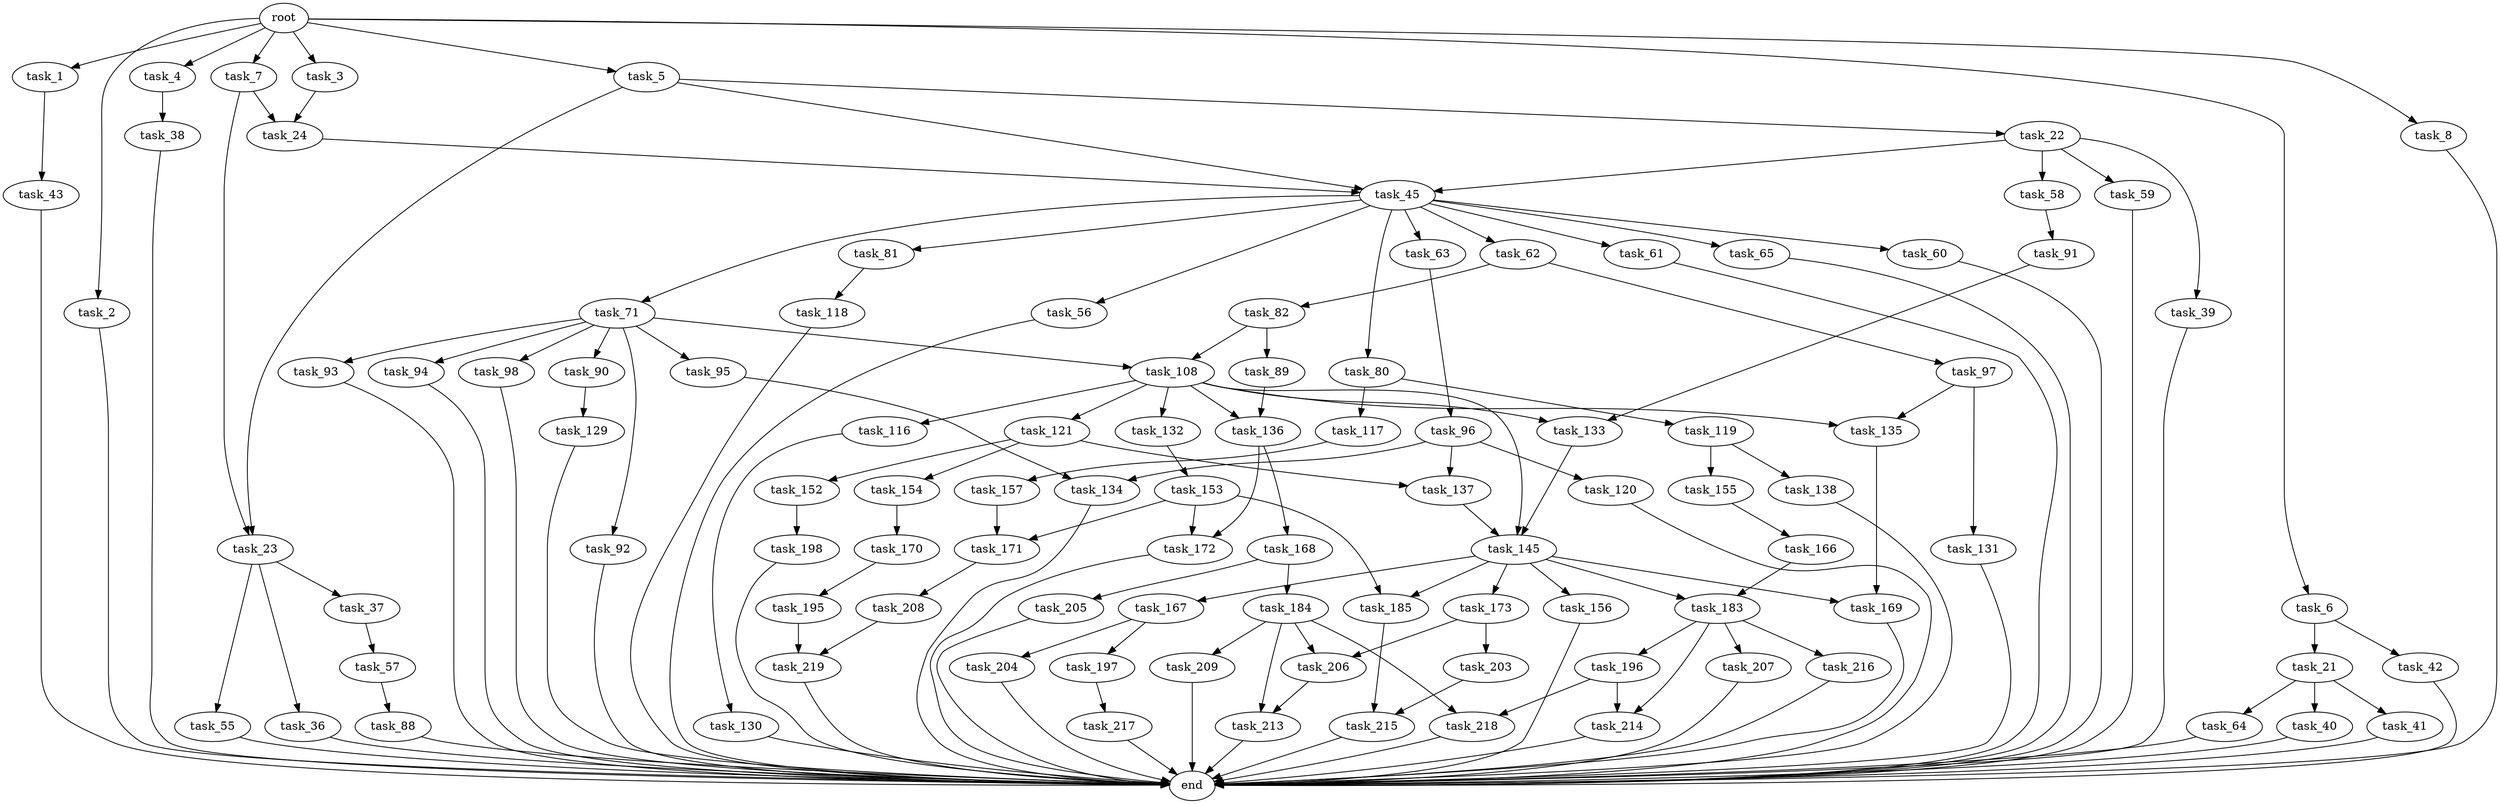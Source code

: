 digraph G {
  root [size="0.000000"];
  task_1 [size="1349710265.000000"];
  task_2 [size="101524340341.000000"];
  task_3 [size="10430468140.000000"];
  task_4 [size="19242317561.000000"];
  task_5 [size="475367408.000000"];
  task_6 [size="8589934592.000000"];
  task_7 [size="6320670263.000000"];
  task_8 [size="19749067666.000000"];
  task_21 [size="71963290375.000000"];
  task_22 [size="276607463966.000000"];
  task_23 [size="4326375052.000000"];
  task_24 [size="16365544030.000000"];
  task_36 [size="5791786434.000000"];
  task_37 [size="549755813888.000000"];
  task_38 [size="549755813888.000000"];
  task_39 [size="653627025.000000"];
  task_40 [size="4796834487.000000"];
  task_41 [size="186577622070.000000"];
  task_42 [size="51289470296.000000"];
  task_43 [size="91063086837.000000"];
  task_45 [size="364001422544.000000"];
  task_55 [size="4657419835.000000"];
  task_56 [size="5577001679.000000"];
  task_57 [size="682044900818.000000"];
  task_58 [size="342326856527.000000"];
  task_59 [size="10411997783.000000"];
  task_60 [size="549755813888.000000"];
  task_61 [size="14267231273.000000"];
  task_62 [size="28991029248.000000"];
  task_63 [size="315915082068.000000"];
  task_64 [size="33137005984.000000"];
  task_65 [size="10402026004.000000"];
  task_71 [size="23860031469.000000"];
  task_80 [size="397814739304.000000"];
  task_81 [size="7410169851.000000"];
  task_82 [size="782757789696.000000"];
  task_88 [size="33003103856.000000"];
  task_89 [size="59590439156.000000"];
  task_90 [size="549755813888.000000"];
  task_91 [size="134217728000.000000"];
  task_92 [size="355380821737.000000"];
  task_93 [size="5359964841.000000"];
  task_94 [size="19496566793.000000"];
  task_95 [size="5940149419.000000"];
  task_96 [size="281094229287.000000"];
  task_97 [size="6458528228.000000"];
  task_98 [size="134217728000.000000"];
  task_108 [size="246162416219.000000"];
  task_116 [size="28991029248.000000"];
  task_117 [size="28991029248.000000"];
  task_118 [size="368293445632.000000"];
  task_119 [size="26457850491.000000"];
  task_120 [size="8589934592.000000"];
  task_121 [size="231928233984.000000"];
  task_129 [size="90629797682.000000"];
  task_130 [size="8589934592.000000"];
  task_131 [size="68719476736.000000"];
  task_132 [size="67413318556.000000"];
  task_133 [size="9855183877.000000"];
  task_134 [size="368293445632.000000"];
  task_135 [size="233395609423.000000"];
  task_136 [size="171263847759.000000"];
  task_137 [size="368293445632.000000"];
  task_138 [size="445617176239.000000"];
  task_145 [size="422523413373.000000"];
  task_152 [size="158969147165.000000"];
  task_153 [size="40226971822.000000"];
  task_154 [size="1921842685.000000"];
  task_155 [size="18653567137.000000"];
  task_156 [size="934726672.000000"];
  task_157 [size="782757789696.000000"];
  task_166 [size="3899643505.000000"];
  task_167 [size="9698199135.000000"];
  task_168 [size="16013013728.000000"];
  task_169 [size="368293445632.000000"];
  task_170 [size="17717429606.000000"];
  task_171 [size="4449600151.000000"];
  task_172 [size="134217728000.000000"];
  task_173 [size="578072972415.000000"];
  task_183 [size="28991029248.000000"];
  task_184 [size="390519914612.000000"];
  task_185 [size="7041967650.000000"];
  task_195 [size="118504226258.000000"];
  task_196 [size="266336381774.000000"];
  task_197 [size="532496714713.000000"];
  task_198 [size="718288143360.000000"];
  task_203 [size="28991029248.000000"];
  task_204 [size="220704975112.000000"];
  task_205 [size="57999311216.000000"];
  task_206 [size="873037819095.000000"];
  task_207 [size="36661391389.000000"];
  task_208 [size="12777996379.000000"];
  task_209 [size="231928233984.000000"];
  task_213 [size="593288054326.000000"];
  task_214 [size="231928233984.000000"];
  task_215 [size="23716447405.000000"];
  task_216 [size="865973558231.000000"];
  task_217 [size="8589934592.000000"];
  task_218 [size="10176844858.000000"];
  task_219 [size="8760608897.000000"];
  end [size="0.000000"];

  root -> task_1 [size="1.000000"];
  root -> task_2 [size="1.000000"];
  root -> task_3 [size="1.000000"];
  root -> task_4 [size="1.000000"];
  root -> task_5 [size="1.000000"];
  root -> task_6 [size="1.000000"];
  root -> task_7 [size="1.000000"];
  root -> task_8 [size="1.000000"];
  task_1 -> task_43 [size="33554432.000000"];
  task_2 -> end [size="1.000000"];
  task_3 -> task_24 [size="411041792.000000"];
  task_4 -> task_38 [size="536870912.000000"];
  task_5 -> task_22 [size="33554432.000000"];
  task_5 -> task_23 [size="33554432.000000"];
  task_5 -> task_45 [size="33554432.000000"];
  task_6 -> task_21 [size="33554432.000000"];
  task_6 -> task_42 [size="33554432.000000"];
  task_7 -> task_23 [size="134217728.000000"];
  task_7 -> task_24 [size="134217728.000000"];
  task_8 -> end [size="1.000000"];
  task_21 -> task_40 [size="75497472.000000"];
  task_21 -> task_41 [size="75497472.000000"];
  task_21 -> task_64 [size="75497472.000000"];
  task_22 -> task_39 [size="838860800.000000"];
  task_22 -> task_45 [size="838860800.000000"];
  task_22 -> task_58 [size="838860800.000000"];
  task_22 -> task_59 [size="838860800.000000"];
  task_23 -> task_36 [size="134217728.000000"];
  task_23 -> task_37 [size="134217728.000000"];
  task_23 -> task_55 [size="134217728.000000"];
  task_24 -> task_45 [size="411041792.000000"];
  task_36 -> end [size="1.000000"];
  task_37 -> task_57 [size="536870912.000000"];
  task_38 -> end [size="1.000000"];
  task_39 -> end [size="1.000000"];
  task_40 -> end [size="1.000000"];
  task_41 -> end [size="1.000000"];
  task_42 -> end [size="1.000000"];
  task_43 -> end [size="1.000000"];
  task_45 -> task_56 [size="301989888.000000"];
  task_45 -> task_60 [size="301989888.000000"];
  task_45 -> task_61 [size="301989888.000000"];
  task_45 -> task_62 [size="301989888.000000"];
  task_45 -> task_63 [size="301989888.000000"];
  task_45 -> task_65 [size="301989888.000000"];
  task_45 -> task_71 [size="301989888.000000"];
  task_45 -> task_80 [size="301989888.000000"];
  task_45 -> task_81 [size="301989888.000000"];
  task_55 -> end [size="1.000000"];
  task_56 -> end [size="1.000000"];
  task_57 -> task_88 [size="679477248.000000"];
  task_58 -> task_91 [size="536870912.000000"];
  task_59 -> end [size="1.000000"];
  task_60 -> end [size="1.000000"];
  task_61 -> end [size="1.000000"];
  task_62 -> task_82 [size="75497472.000000"];
  task_62 -> task_97 [size="75497472.000000"];
  task_63 -> task_96 [size="301989888.000000"];
  task_64 -> end [size="1.000000"];
  task_65 -> end [size="1.000000"];
  task_71 -> task_90 [size="33554432.000000"];
  task_71 -> task_92 [size="33554432.000000"];
  task_71 -> task_93 [size="33554432.000000"];
  task_71 -> task_94 [size="33554432.000000"];
  task_71 -> task_95 [size="33554432.000000"];
  task_71 -> task_98 [size="33554432.000000"];
  task_71 -> task_108 [size="33554432.000000"];
  task_80 -> task_117 [size="301989888.000000"];
  task_80 -> task_119 [size="301989888.000000"];
  task_81 -> task_118 [size="134217728.000000"];
  task_82 -> task_89 [size="679477248.000000"];
  task_82 -> task_108 [size="679477248.000000"];
  task_88 -> end [size="1.000000"];
  task_89 -> task_136 [size="134217728.000000"];
  task_90 -> task_129 [size="536870912.000000"];
  task_91 -> task_133 [size="209715200.000000"];
  task_92 -> end [size="1.000000"];
  task_93 -> end [size="1.000000"];
  task_94 -> end [size="1.000000"];
  task_95 -> task_134 [size="209715200.000000"];
  task_96 -> task_120 [size="679477248.000000"];
  task_96 -> task_134 [size="679477248.000000"];
  task_96 -> task_137 [size="679477248.000000"];
  task_97 -> task_131 [size="209715200.000000"];
  task_97 -> task_135 [size="209715200.000000"];
  task_98 -> end [size="1.000000"];
  task_108 -> task_116 [size="411041792.000000"];
  task_108 -> task_121 [size="411041792.000000"];
  task_108 -> task_132 [size="411041792.000000"];
  task_108 -> task_133 [size="411041792.000000"];
  task_108 -> task_135 [size="411041792.000000"];
  task_108 -> task_136 [size="411041792.000000"];
  task_108 -> task_145 [size="411041792.000000"];
  task_116 -> task_130 [size="75497472.000000"];
  task_117 -> task_157 [size="75497472.000000"];
  task_118 -> end [size="1.000000"];
  task_119 -> task_138 [size="838860800.000000"];
  task_119 -> task_155 [size="838860800.000000"];
  task_120 -> end [size="1.000000"];
  task_121 -> task_137 [size="301989888.000000"];
  task_121 -> task_152 [size="301989888.000000"];
  task_121 -> task_154 [size="301989888.000000"];
  task_129 -> end [size="1.000000"];
  task_130 -> end [size="1.000000"];
  task_131 -> end [size="1.000000"];
  task_132 -> task_153 [size="75497472.000000"];
  task_133 -> task_145 [size="301989888.000000"];
  task_134 -> end [size="1.000000"];
  task_135 -> task_169 [size="411041792.000000"];
  task_136 -> task_168 [size="134217728.000000"];
  task_136 -> task_172 [size="134217728.000000"];
  task_137 -> task_145 [size="411041792.000000"];
  task_138 -> end [size="1.000000"];
  task_145 -> task_156 [size="536870912.000000"];
  task_145 -> task_167 [size="536870912.000000"];
  task_145 -> task_169 [size="536870912.000000"];
  task_145 -> task_173 [size="536870912.000000"];
  task_145 -> task_183 [size="536870912.000000"];
  task_145 -> task_185 [size="536870912.000000"];
  task_152 -> task_198 [size="301989888.000000"];
  task_153 -> task_171 [size="75497472.000000"];
  task_153 -> task_172 [size="75497472.000000"];
  task_153 -> task_185 [size="75497472.000000"];
  task_154 -> task_170 [size="209715200.000000"];
  task_155 -> task_166 [size="838860800.000000"];
  task_156 -> end [size="1.000000"];
  task_157 -> task_171 [size="679477248.000000"];
  task_166 -> task_183 [size="134217728.000000"];
  task_167 -> task_197 [size="536870912.000000"];
  task_167 -> task_204 [size="536870912.000000"];
  task_168 -> task_184 [size="838860800.000000"];
  task_168 -> task_205 [size="838860800.000000"];
  task_169 -> end [size="1.000000"];
  task_170 -> task_195 [size="679477248.000000"];
  task_171 -> task_208 [size="301989888.000000"];
  task_172 -> end [size="1.000000"];
  task_173 -> task_203 [size="536870912.000000"];
  task_173 -> task_206 [size="536870912.000000"];
  task_183 -> task_196 [size="75497472.000000"];
  task_183 -> task_207 [size="75497472.000000"];
  task_183 -> task_214 [size="75497472.000000"];
  task_183 -> task_216 [size="75497472.000000"];
  task_184 -> task_206 [size="679477248.000000"];
  task_184 -> task_209 [size="679477248.000000"];
  task_184 -> task_213 [size="679477248.000000"];
  task_184 -> task_218 [size="679477248.000000"];
  task_185 -> task_215 [size="838860800.000000"];
  task_195 -> task_219 [size="134217728.000000"];
  task_196 -> task_214 [size="209715200.000000"];
  task_196 -> task_218 [size="209715200.000000"];
  task_197 -> task_217 [size="679477248.000000"];
  task_198 -> end [size="1.000000"];
  task_203 -> task_215 [size="75497472.000000"];
  task_204 -> end [size="1.000000"];
  task_205 -> end [size="1.000000"];
  task_206 -> task_213 [size="679477248.000000"];
  task_207 -> end [size="1.000000"];
  task_208 -> task_219 [size="838860800.000000"];
  task_209 -> end [size="1.000000"];
  task_213 -> end [size="1.000000"];
  task_214 -> end [size="1.000000"];
  task_215 -> end [size="1.000000"];
  task_216 -> end [size="1.000000"];
  task_217 -> end [size="1.000000"];
  task_218 -> end [size="1.000000"];
  task_219 -> end [size="1.000000"];
}
